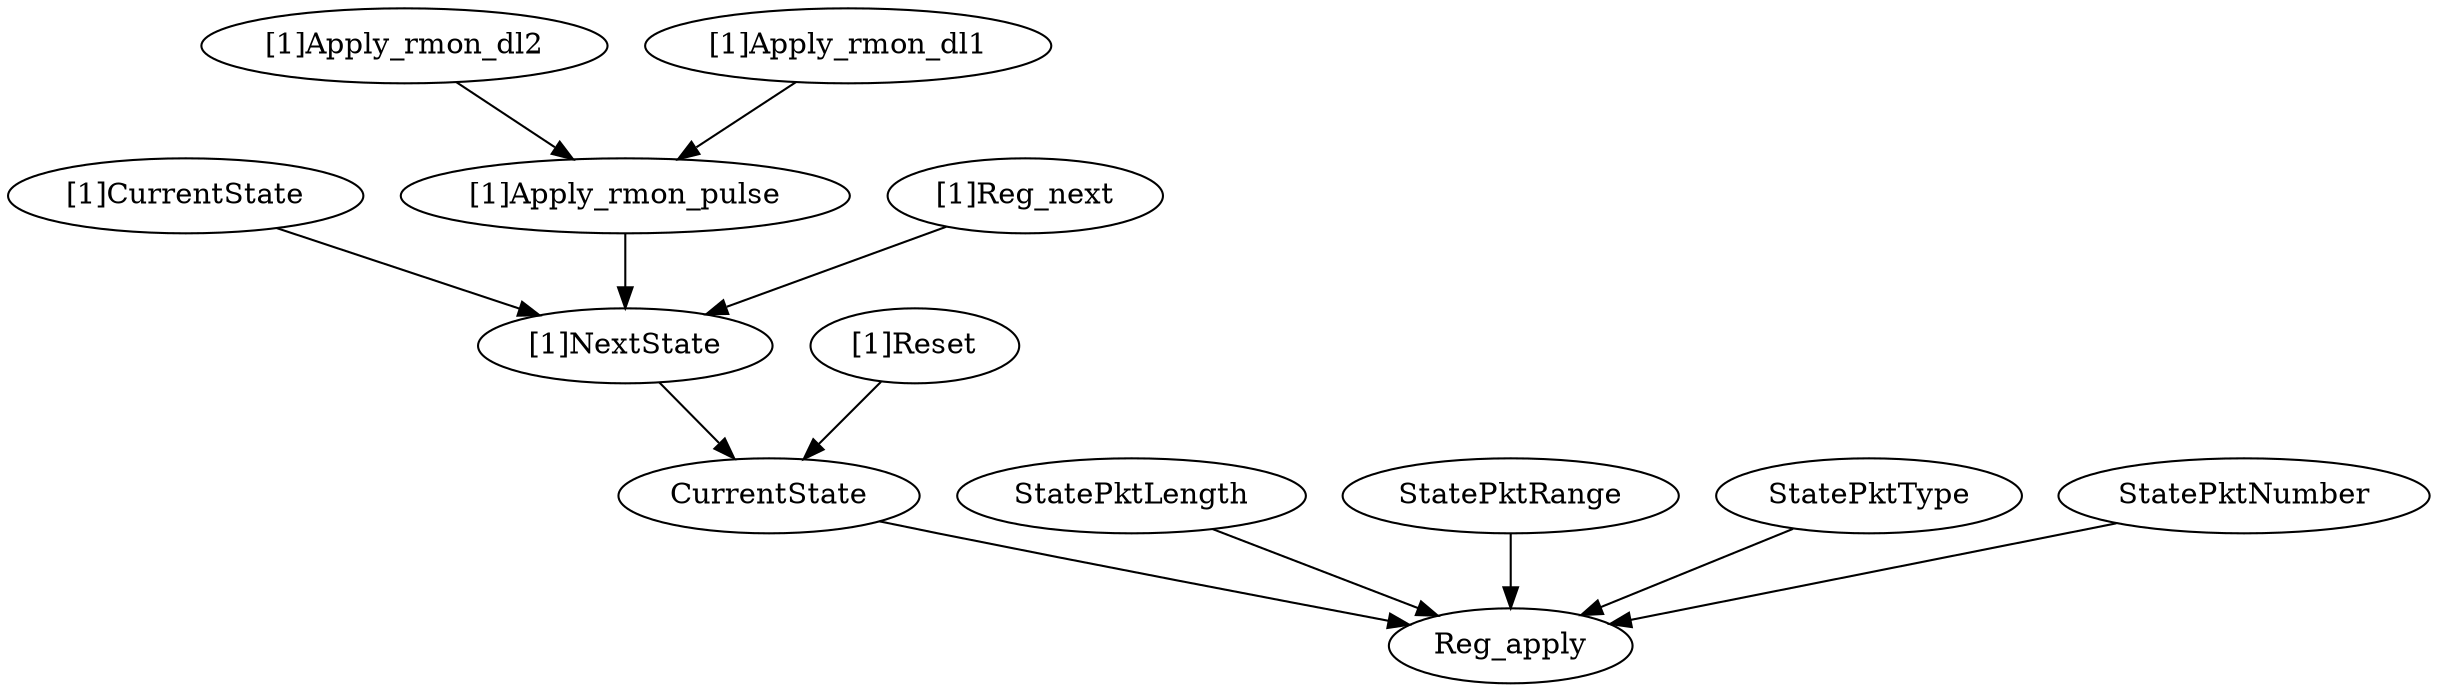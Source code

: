 strict digraph "" {
	"[1]CurrentState"	 [complexity=19,
		importance=10.7136864643,
		rank=0.563878234965];
	"[1]NextState"	 [complexity=10,
		importance=0.710903696203,
		rank=0.0710903696203];
	"[1]CurrentState" -> "[1]NextState";
	StatePktLength	 [complexity=8,
		importance=0.176615888215,
		rank=0.0220769860269];
	Reg_apply	 [complexity=0,
		importance=0.0762433348654,
		rank=0.0];
	StatePktLength -> Reg_apply;
	"[1]Apply_rmon_pulse"	 [complexity=11,
		importance=1.47362134849,
		rank=0.133965577135];
	"[1]Apply_rmon_pulse" -> "[1]NextState";
	"[1]Reg_next"	 [complexity=14,
		importance=5.71135878811,
		rank=0.40795419915];
	"[1]Reg_next" -> "[1]NextState";
	"[1]Apply_rmon_dl2"	 [complexity=13,
		importance=2.97809082753,
		rank=0.22908390981];
	"[1]Apply_rmon_dl2" -> "[1]Apply_rmon_pulse";
	StatePktRange	 [complexity=8,
		importance=0.176615888215,
		rank=0.0220769860269];
	StatePktRange -> Reg_apply;
	"[1]Apply_rmon_dl1"	 [complexity=13,
		importance=2.9840249197,
		rank=0.229540378438];
	"[1]Apply_rmon_dl1" -> "[1]Apply_rmon_pulse";
	CurrentState	 [complexity=8,
		importance=0.660077700217,
		rank=0.0825097125271];
	"[1]NextState" -> CurrentState;
	"[1]Reset"	 [complexity=9,
		importance=1.34428461892,
		rank=0.149364957658];
	"[1]Reset" -> CurrentState;
	StatePktType	 [complexity=8,
		importance=0.176615888215,
		rank=0.0220769860269];
	StatePktType -> Reg_apply;
	StatePktNumber	 [complexity=8,
		importance=0.176615888215,
		rank=0.0220769860269];
	StatePktNumber -> Reg_apply;
	CurrentState -> Reg_apply;
}
